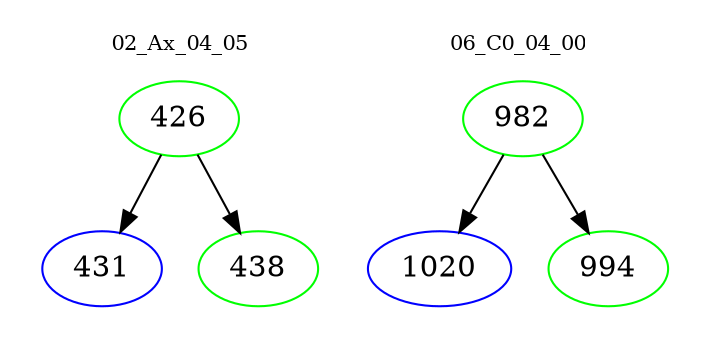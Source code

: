 digraph{
subgraph cluster_0 {
color = white
label = "02_Ax_04_05";
fontsize=10;
T0_426 [label="426", color="green"]
T0_426 -> T0_431 [color="black"]
T0_431 [label="431", color="blue"]
T0_426 -> T0_438 [color="black"]
T0_438 [label="438", color="green"]
}
subgraph cluster_1 {
color = white
label = "06_C0_04_00";
fontsize=10;
T1_982 [label="982", color="green"]
T1_982 -> T1_1020 [color="black"]
T1_1020 [label="1020", color="blue"]
T1_982 -> T1_994 [color="black"]
T1_994 [label="994", color="green"]
}
}
